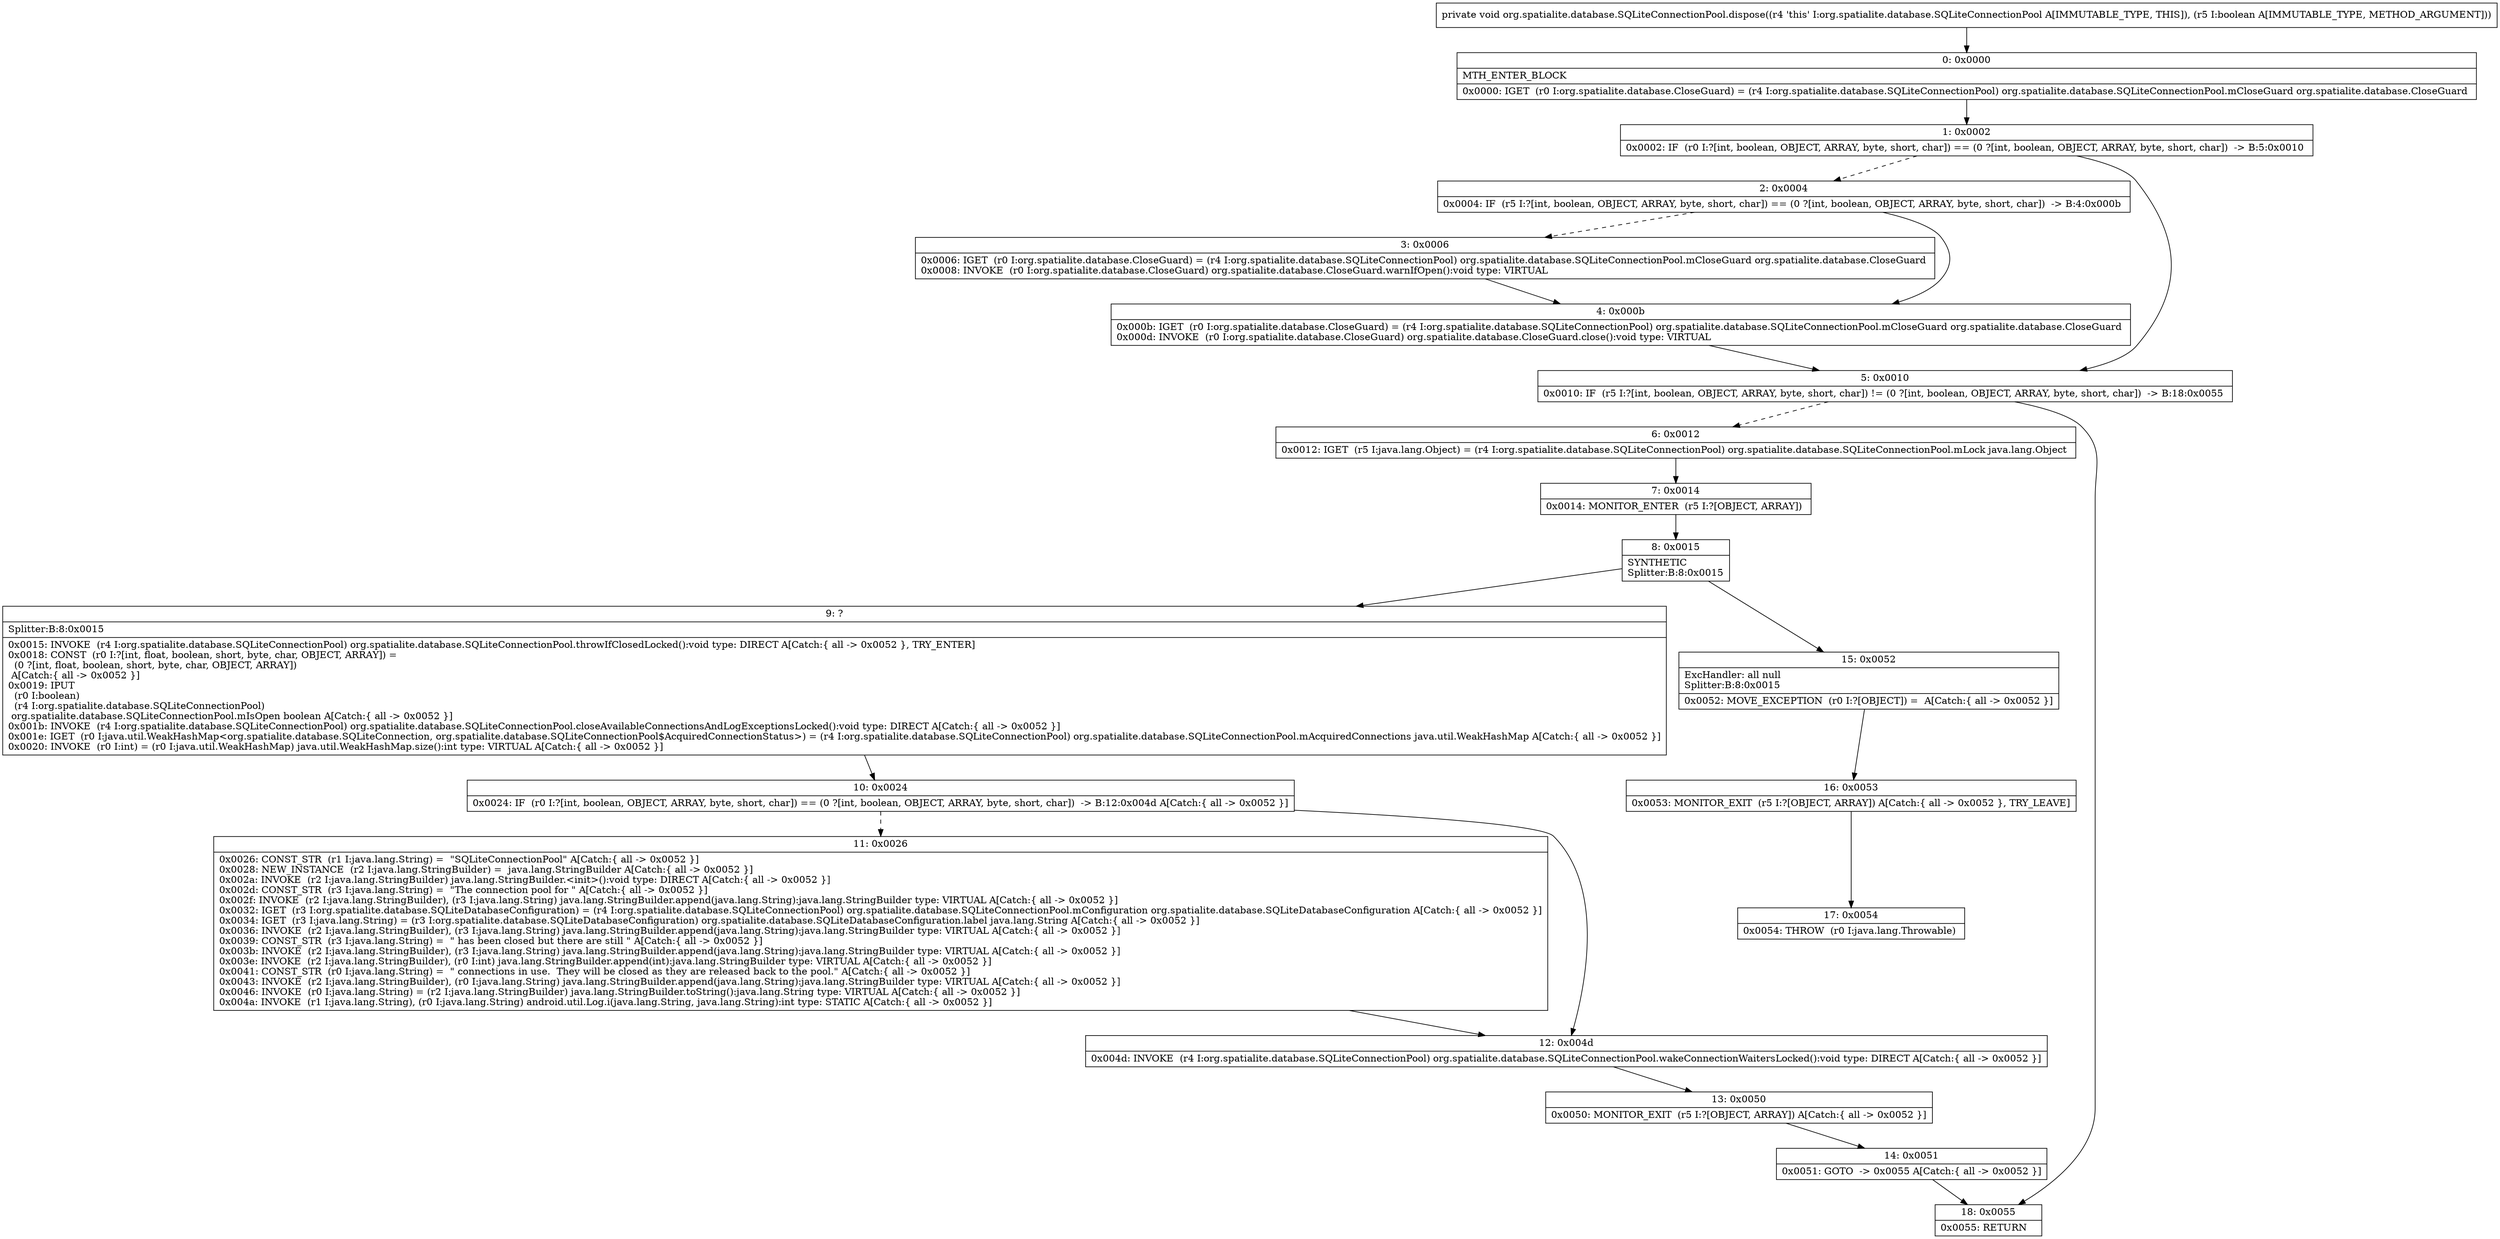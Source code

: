 digraph "CFG fororg.spatialite.database.SQLiteConnectionPool.dispose(Z)V" {
Node_0 [shape=record,label="{0\:\ 0x0000|MTH_ENTER_BLOCK\l|0x0000: IGET  (r0 I:org.spatialite.database.CloseGuard) = (r4 I:org.spatialite.database.SQLiteConnectionPool) org.spatialite.database.SQLiteConnectionPool.mCloseGuard org.spatialite.database.CloseGuard \l}"];
Node_1 [shape=record,label="{1\:\ 0x0002|0x0002: IF  (r0 I:?[int, boolean, OBJECT, ARRAY, byte, short, char]) == (0 ?[int, boolean, OBJECT, ARRAY, byte, short, char])  \-\> B:5:0x0010 \l}"];
Node_2 [shape=record,label="{2\:\ 0x0004|0x0004: IF  (r5 I:?[int, boolean, OBJECT, ARRAY, byte, short, char]) == (0 ?[int, boolean, OBJECT, ARRAY, byte, short, char])  \-\> B:4:0x000b \l}"];
Node_3 [shape=record,label="{3\:\ 0x0006|0x0006: IGET  (r0 I:org.spatialite.database.CloseGuard) = (r4 I:org.spatialite.database.SQLiteConnectionPool) org.spatialite.database.SQLiteConnectionPool.mCloseGuard org.spatialite.database.CloseGuard \l0x0008: INVOKE  (r0 I:org.spatialite.database.CloseGuard) org.spatialite.database.CloseGuard.warnIfOpen():void type: VIRTUAL \l}"];
Node_4 [shape=record,label="{4\:\ 0x000b|0x000b: IGET  (r0 I:org.spatialite.database.CloseGuard) = (r4 I:org.spatialite.database.SQLiteConnectionPool) org.spatialite.database.SQLiteConnectionPool.mCloseGuard org.spatialite.database.CloseGuard \l0x000d: INVOKE  (r0 I:org.spatialite.database.CloseGuard) org.spatialite.database.CloseGuard.close():void type: VIRTUAL \l}"];
Node_5 [shape=record,label="{5\:\ 0x0010|0x0010: IF  (r5 I:?[int, boolean, OBJECT, ARRAY, byte, short, char]) != (0 ?[int, boolean, OBJECT, ARRAY, byte, short, char])  \-\> B:18:0x0055 \l}"];
Node_6 [shape=record,label="{6\:\ 0x0012|0x0012: IGET  (r5 I:java.lang.Object) = (r4 I:org.spatialite.database.SQLiteConnectionPool) org.spatialite.database.SQLiteConnectionPool.mLock java.lang.Object \l}"];
Node_7 [shape=record,label="{7\:\ 0x0014|0x0014: MONITOR_ENTER  (r5 I:?[OBJECT, ARRAY]) \l}"];
Node_8 [shape=record,label="{8\:\ 0x0015|SYNTHETIC\lSplitter:B:8:0x0015\l}"];
Node_9 [shape=record,label="{9\:\ ?|Splitter:B:8:0x0015\l|0x0015: INVOKE  (r4 I:org.spatialite.database.SQLiteConnectionPool) org.spatialite.database.SQLiteConnectionPool.throwIfClosedLocked():void type: DIRECT A[Catch:\{ all \-\> 0x0052 \}, TRY_ENTER]\l0x0018: CONST  (r0 I:?[int, float, boolean, short, byte, char, OBJECT, ARRAY]) = \l  (0 ?[int, float, boolean, short, byte, char, OBJECT, ARRAY])\l A[Catch:\{ all \-\> 0x0052 \}]\l0x0019: IPUT  \l  (r0 I:boolean)\l  (r4 I:org.spatialite.database.SQLiteConnectionPool)\l org.spatialite.database.SQLiteConnectionPool.mIsOpen boolean A[Catch:\{ all \-\> 0x0052 \}]\l0x001b: INVOKE  (r4 I:org.spatialite.database.SQLiteConnectionPool) org.spatialite.database.SQLiteConnectionPool.closeAvailableConnectionsAndLogExceptionsLocked():void type: DIRECT A[Catch:\{ all \-\> 0x0052 \}]\l0x001e: IGET  (r0 I:java.util.WeakHashMap\<org.spatialite.database.SQLiteConnection, org.spatialite.database.SQLiteConnectionPool$AcquiredConnectionStatus\>) = (r4 I:org.spatialite.database.SQLiteConnectionPool) org.spatialite.database.SQLiteConnectionPool.mAcquiredConnections java.util.WeakHashMap A[Catch:\{ all \-\> 0x0052 \}]\l0x0020: INVOKE  (r0 I:int) = (r0 I:java.util.WeakHashMap) java.util.WeakHashMap.size():int type: VIRTUAL A[Catch:\{ all \-\> 0x0052 \}]\l}"];
Node_10 [shape=record,label="{10\:\ 0x0024|0x0024: IF  (r0 I:?[int, boolean, OBJECT, ARRAY, byte, short, char]) == (0 ?[int, boolean, OBJECT, ARRAY, byte, short, char])  \-\> B:12:0x004d A[Catch:\{ all \-\> 0x0052 \}]\l}"];
Node_11 [shape=record,label="{11\:\ 0x0026|0x0026: CONST_STR  (r1 I:java.lang.String) =  \"SQLiteConnectionPool\" A[Catch:\{ all \-\> 0x0052 \}]\l0x0028: NEW_INSTANCE  (r2 I:java.lang.StringBuilder) =  java.lang.StringBuilder A[Catch:\{ all \-\> 0x0052 \}]\l0x002a: INVOKE  (r2 I:java.lang.StringBuilder) java.lang.StringBuilder.\<init\>():void type: DIRECT A[Catch:\{ all \-\> 0x0052 \}]\l0x002d: CONST_STR  (r3 I:java.lang.String) =  \"The connection pool for \" A[Catch:\{ all \-\> 0x0052 \}]\l0x002f: INVOKE  (r2 I:java.lang.StringBuilder), (r3 I:java.lang.String) java.lang.StringBuilder.append(java.lang.String):java.lang.StringBuilder type: VIRTUAL A[Catch:\{ all \-\> 0x0052 \}]\l0x0032: IGET  (r3 I:org.spatialite.database.SQLiteDatabaseConfiguration) = (r4 I:org.spatialite.database.SQLiteConnectionPool) org.spatialite.database.SQLiteConnectionPool.mConfiguration org.spatialite.database.SQLiteDatabaseConfiguration A[Catch:\{ all \-\> 0x0052 \}]\l0x0034: IGET  (r3 I:java.lang.String) = (r3 I:org.spatialite.database.SQLiteDatabaseConfiguration) org.spatialite.database.SQLiteDatabaseConfiguration.label java.lang.String A[Catch:\{ all \-\> 0x0052 \}]\l0x0036: INVOKE  (r2 I:java.lang.StringBuilder), (r3 I:java.lang.String) java.lang.StringBuilder.append(java.lang.String):java.lang.StringBuilder type: VIRTUAL A[Catch:\{ all \-\> 0x0052 \}]\l0x0039: CONST_STR  (r3 I:java.lang.String) =  \" has been closed but there are still \" A[Catch:\{ all \-\> 0x0052 \}]\l0x003b: INVOKE  (r2 I:java.lang.StringBuilder), (r3 I:java.lang.String) java.lang.StringBuilder.append(java.lang.String):java.lang.StringBuilder type: VIRTUAL A[Catch:\{ all \-\> 0x0052 \}]\l0x003e: INVOKE  (r2 I:java.lang.StringBuilder), (r0 I:int) java.lang.StringBuilder.append(int):java.lang.StringBuilder type: VIRTUAL A[Catch:\{ all \-\> 0x0052 \}]\l0x0041: CONST_STR  (r0 I:java.lang.String) =  \" connections in use.  They will be closed as they are released back to the pool.\" A[Catch:\{ all \-\> 0x0052 \}]\l0x0043: INVOKE  (r2 I:java.lang.StringBuilder), (r0 I:java.lang.String) java.lang.StringBuilder.append(java.lang.String):java.lang.StringBuilder type: VIRTUAL A[Catch:\{ all \-\> 0x0052 \}]\l0x0046: INVOKE  (r0 I:java.lang.String) = (r2 I:java.lang.StringBuilder) java.lang.StringBuilder.toString():java.lang.String type: VIRTUAL A[Catch:\{ all \-\> 0x0052 \}]\l0x004a: INVOKE  (r1 I:java.lang.String), (r0 I:java.lang.String) android.util.Log.i(java.lang.String, java.lang.String):int type: STATIC A[Catch:\{ all \-\> 0x0052 \}]\l}"];
Node_12 [shape=record,label="{12\:\ 0x004d|0x004d: INVOKE  (r4 I:org.spatialite.database.SQLiteConnectionPool) org.spatialite.database.SQLiteConnectionPool.wakeConnectionWaitersLocked():void type: DIRECT A[Catch:\{ all \-\> 0x0052 \}]\l}"];
Node_13 [shape=record,label="{13\:\ 0x0050|0x0050: MONITOR_EXIT  (r5 I:?[OBJECT, ARRAY]) A[Catch:\{ all \-\> 0x0052 \}]\l}"];
Node_14 [shape=record,label="{14\:\ 0x0051|0x0051: GOTO  \-\> 0x0055 A[Catch:\{ all \-\> 0x0052 \}]\l}"];
Node_15 [shape=record,label="{15\:\ 0x0052|ExcHandler: all null\lSplitter:B:8:0x0015\l|0x0052: MOVE_EXCEPTION  (r0 I:?[OBJECT]) =  A[Catch:\{ all \-\> 0x0052 \}]\l}"];
Node_16 [shape=record,label="{16\:\ 0x0053|0x0053: MONITOR_EXIT  (r5 I:?[OBJECT, ARRAY]) A[Catch:\{ all \-\> 0x0052 \}, TRY_LEAVE]\l}"];
Node_17 [shape=record,label="{17\:\ 0x0054|0x0054: THROW  (r0 I:java.lang.Throwable) \l}"];
Node_18 [shape=record,label="{18\:\ 0x0055|0x0055: RETURN   \l}"];
MethodNode[shape=record,label="{private void org.spatialite.database.SQLiteConnectionPool.dispose((r4 'this' I:org.spatialite.database.SQLiteConnectionPool A[IMMUTABLE_TYPE, THIS]), (r5 I:boolean A[IMMUTABLE_TYPE, METHOD_ARGUMENT])) }"];
MethodNode -> Node_0;
Node_0 -> Node_1;
Node_1 -> Node_2[style=dashed];
Node_1 -> Node_5;
Node_2 -> Node_3[style=dashed];
Node_2 -> Node_4;
Node_3 -> Node_4;
Node_4 -> Node_5;
Node_5 -> Node_6[style=dashed];
Node_5 -> Node_18;
Node_6 -> Node_7;
Node_7 -> Node_8;
Node_8 -> Node_9;
Node_8 -> Node_15;
Node_9 -> Node_10;
Node_10 -> Node_11[style=dashed];
Node_10 -> Node_12;
Node_11 -> Node_12;
Node_12 -> Node_13;
Node_13 -> Node_14;
Node_14 -> Node_18;
Node_15 -> Node_16;
Node_16 -> Node_17;
}

